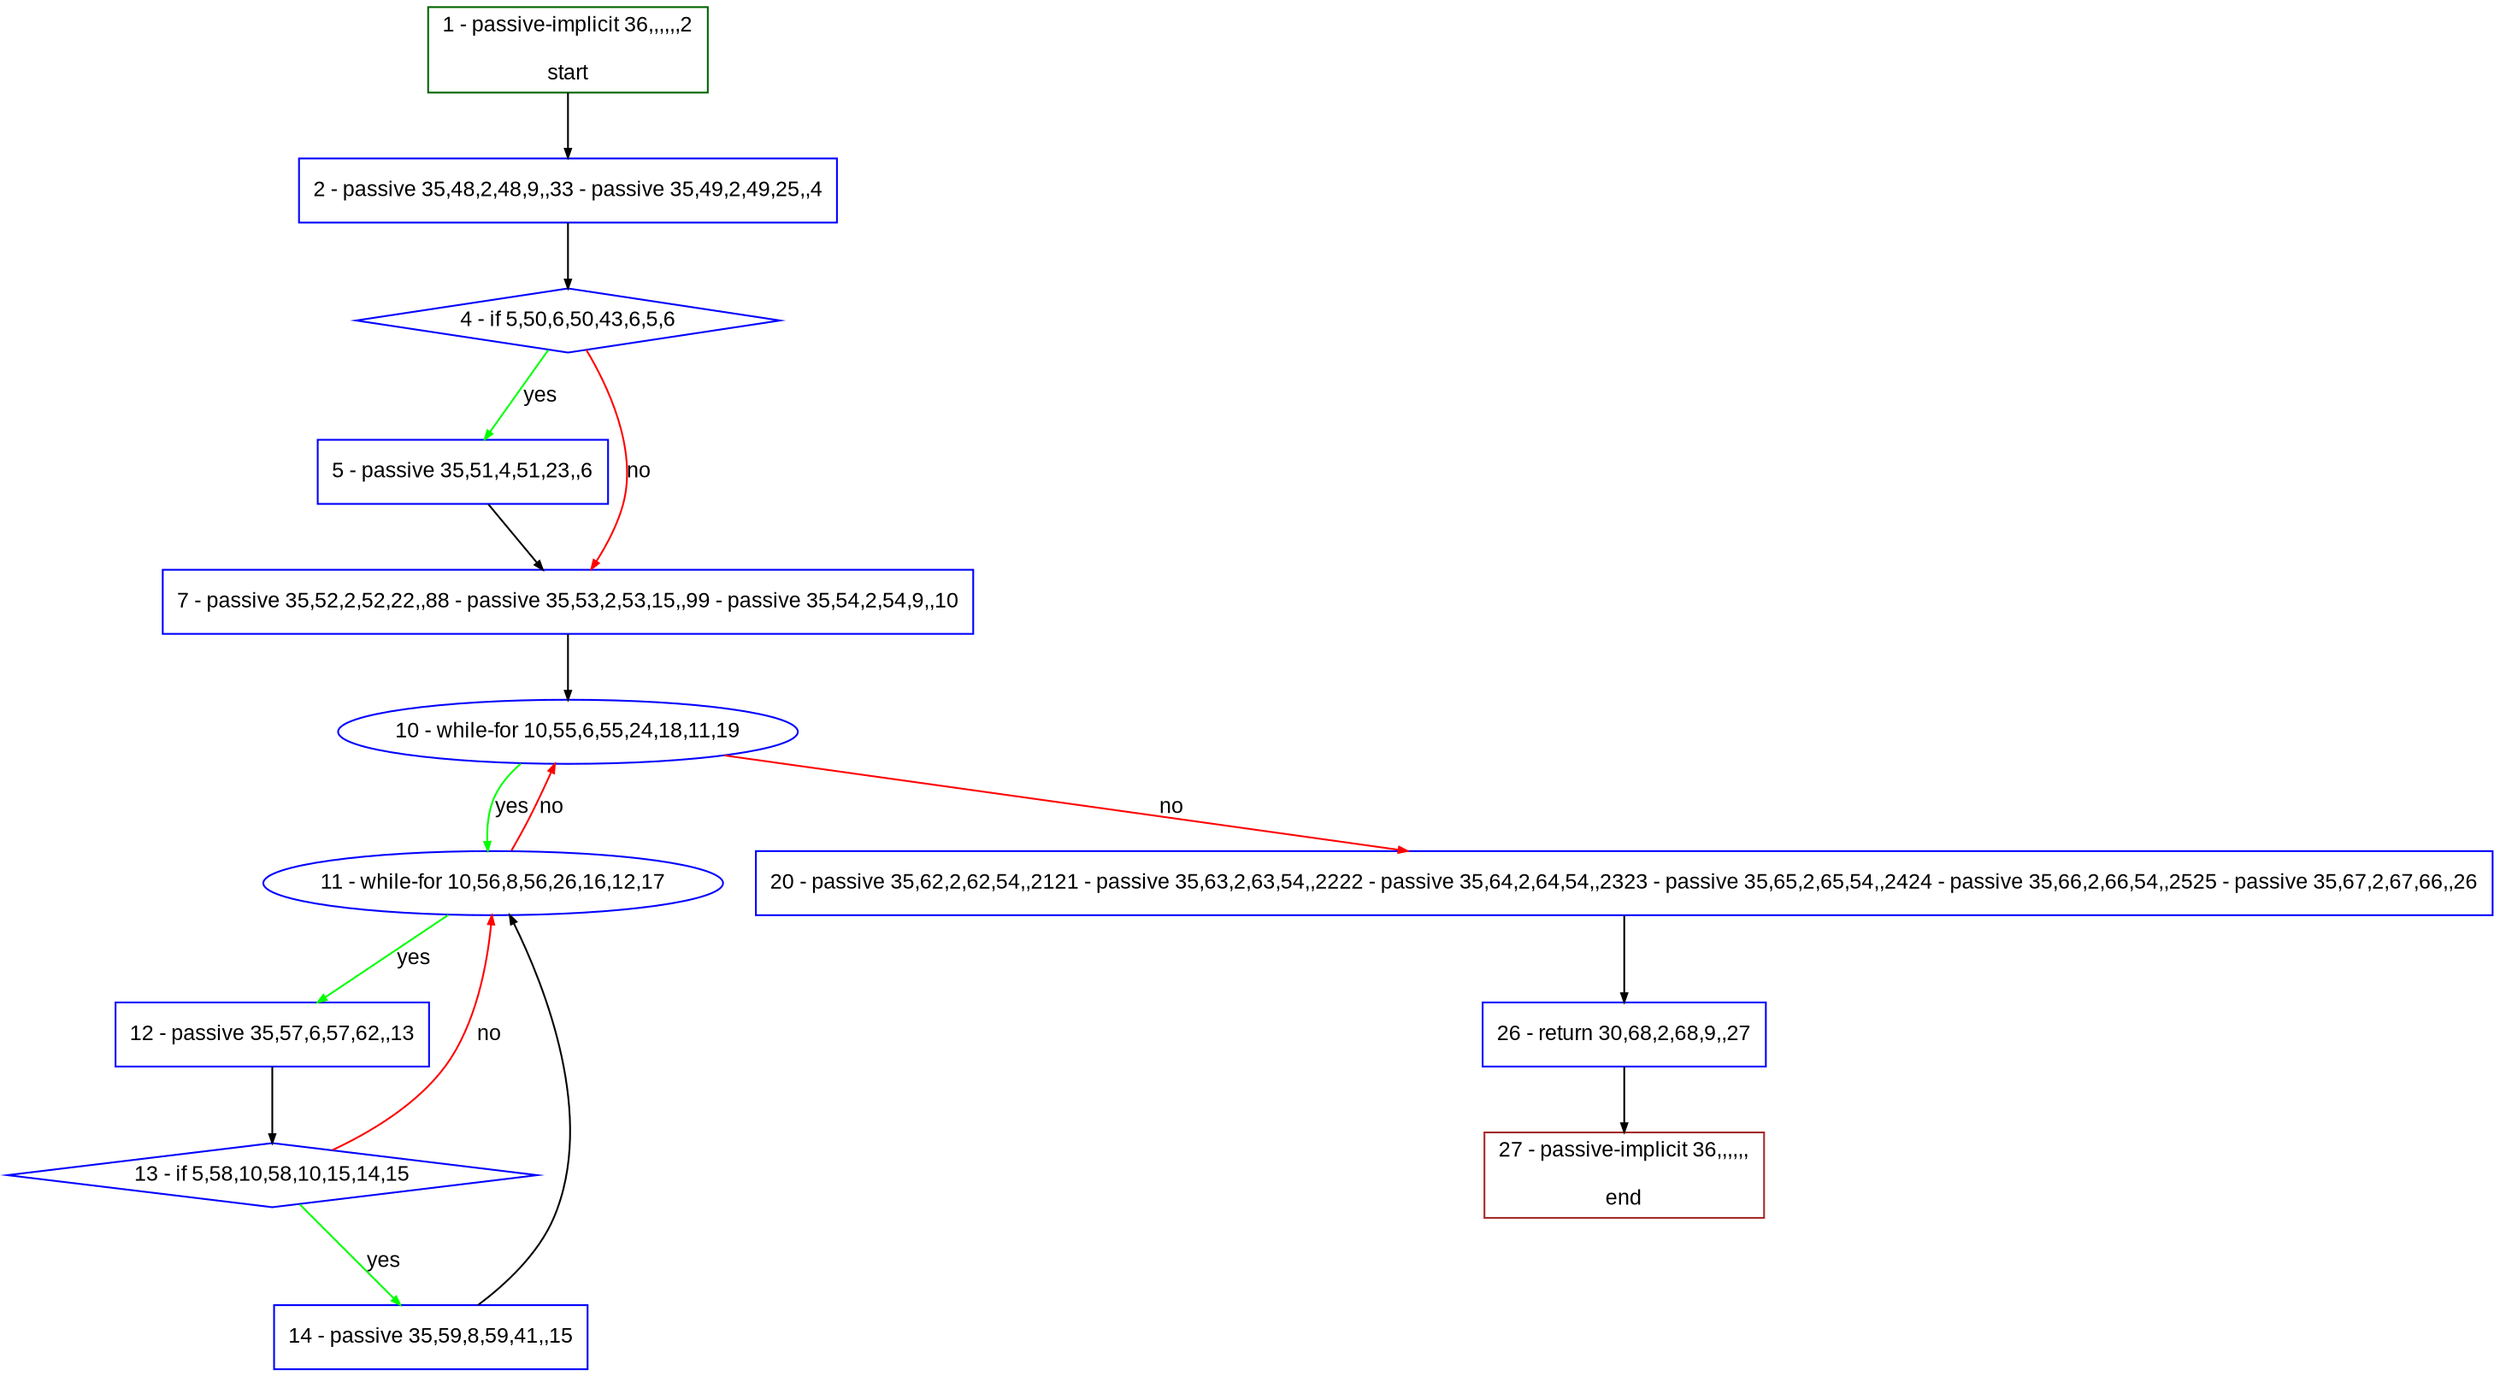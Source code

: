 digraph "" {
  graph [pack="true", label="", fontsize="12", packmode="clust", fontname="Arial", fillcolor="#FFFFCC", bgcolor="white", style="rounded,filled", compound="true"];
  node [node_initialized="no", label="", color="grey", fontsize="12", fillcolor="white", fontname="Arial", style="filled", shape="rectangle", compound="true", fixedsize="false"];
  edge [fontcolor="black", arrowhead="normal", arrowtail="none", arrowsize="0.5", ltail="", label="", color="black", fontsize="12", lhead="", fontname="Arial", dir="forward", compound="true"];
  __N1 [label="2 - passive 35,48,2,48,9,,33 - passive 35,49,2,49,25,,4", color="#0000ff", fillcolor="#ffffff", style="filled", shape="box"];
  __N2 [label="1 - passive-implicit 36,,,,,,2\n\nstart", color="#006400", fillcolor="#ffffff", style="filled", shape="box"];
  __N3 [label="4 - if 5,50,6,50,43,6,5,6", color="#0000ff", fillcolor="#ffffff", style="filled", shape="diamond"];
  __N4 [label="5 - passive 35,51,4,51,23,,6", color="#0000ff", fillcolor="#ffffff", style="filled", shape="box"];
  __N5 [label="7 - passive 35,52,2,52,22,,88 - passive 35,53,2,53,15,,99 - passive 35,54,2,54,9,,10", color="#0000ff", fillcolor="#ffffff", style="filled", shape="box"];
  __N6 [label="10 - while-for 10,55,6,55,24,18,11,19", color="#0000ff", fillcolor="#ffffff", style="filled", shape="oval"];
  __N7 [label="11 - while-for 10,56,8,56,26,16,12,17", color="#0000ff", fillcolor="#ffffff", style="filled", shape="oval"];
  __N8 [label="20 - passive 35,62,2,62,54,,2121 - passive 35,63,2,63,54,,2222 - passive 35,64,2,64,54,,2323 - passive 35,65,2,65,54,,2424 - passive 35,66,2,66,54,,2525 - passive 35,67,2,67,66,,26", color="#0000ff", fillcolor="#ffffff", style="filled", shape="box"];
  __N9 [label="12 - passive 35,57,6,57,62,,13", color="#0000ff", fillcolor="#ffffff", style="filled", shape="box"];
  __N10 [label="13 - if 5,58,10,58,10,15,14,15", color="#0000ff", fillcolor="#ffffff", style="filled", shape="diamond"];
  __N11 [label="14 - passive 35,59,8,59,41,,15", color="#0000ff", fillcolor="#ffffff", style="filled", shape="box"];
  __N12 [label="26 - return 30,68,2,68,9,,27", color="#0000ff", fillcolor="#ffffff", style="filled", shape="box"];
  __N13 [label="27 - passive-implicit 36,,,,,,\n\nend", color="#a52a2a", fillcolor="#ffffff", style="filled", shape="box"];
  __N2 -> __N1 [arrowhead="normal", arrowtail="none", color="#000000", label="", dir="forward"];
  __N1 -> __N3 [arrowhead="normal", arrowtail="none", color="#000000", label="", dir="forward"];
  __N3 -> __N4 [arrowhead="normal", arrowtail="none", color="#00ff00", label="yes", dir="forward"];
  __N3 -> __N5 [arrowhead="normal", arrowtail="none", color="#ff0000", label="no", dir="forward"];
  __N4 -> __N5 [arrowhead="normal", arrowtail="none", color="#000000", label="", dir="forward"];
  __N5 -> __N6 [arrowhead="normal", arrowtail="none", color="#000000", label="", dir="forward"];
  __N6 -> __N7 [arrowhead="normal", arrowtail="none", color="#00ff00", label="yes", dir="forward"];
  __N7 -> __N6 [arrowhead="normal", arrowtail="none", color="#ff0000", label="no", dir="forward"];
  __N6 -> __N8 [arrowhead="normal", arrowtail="none", color="#ff0000", label="no", dir="forward"];
  __N7 -> __N9 [arrowhead="normal", arrowtail="none", color="#00ff00", label="yes", dir="forward"];
  __N9 -> __N10 [arrowhead="normal", arrowtail="none", color="#000000", label="", dir="forward"];
  __N10 -> __N7 [arrowhead="normal", arrowtail="none", color="#ff0000", label="no", dir="forward"];
  __N10 -> __N11 [arrowhead="normal", arrowtail="none", color="#00ff00", label="yes", dir="forward"];
  __N11 -> __N7 [arrowhead="normal", arrowtail="none", color="#000000", label="", dir="forward"];
  __N8 -> __N12 [arrowhead="normal", arrowtail="none", color="#000000", label="", dir="forward"];
  __N12 -> __N13 [arrowhead="normal", arrowtail="none", color="#000000", label="", dir="forward"];
}
